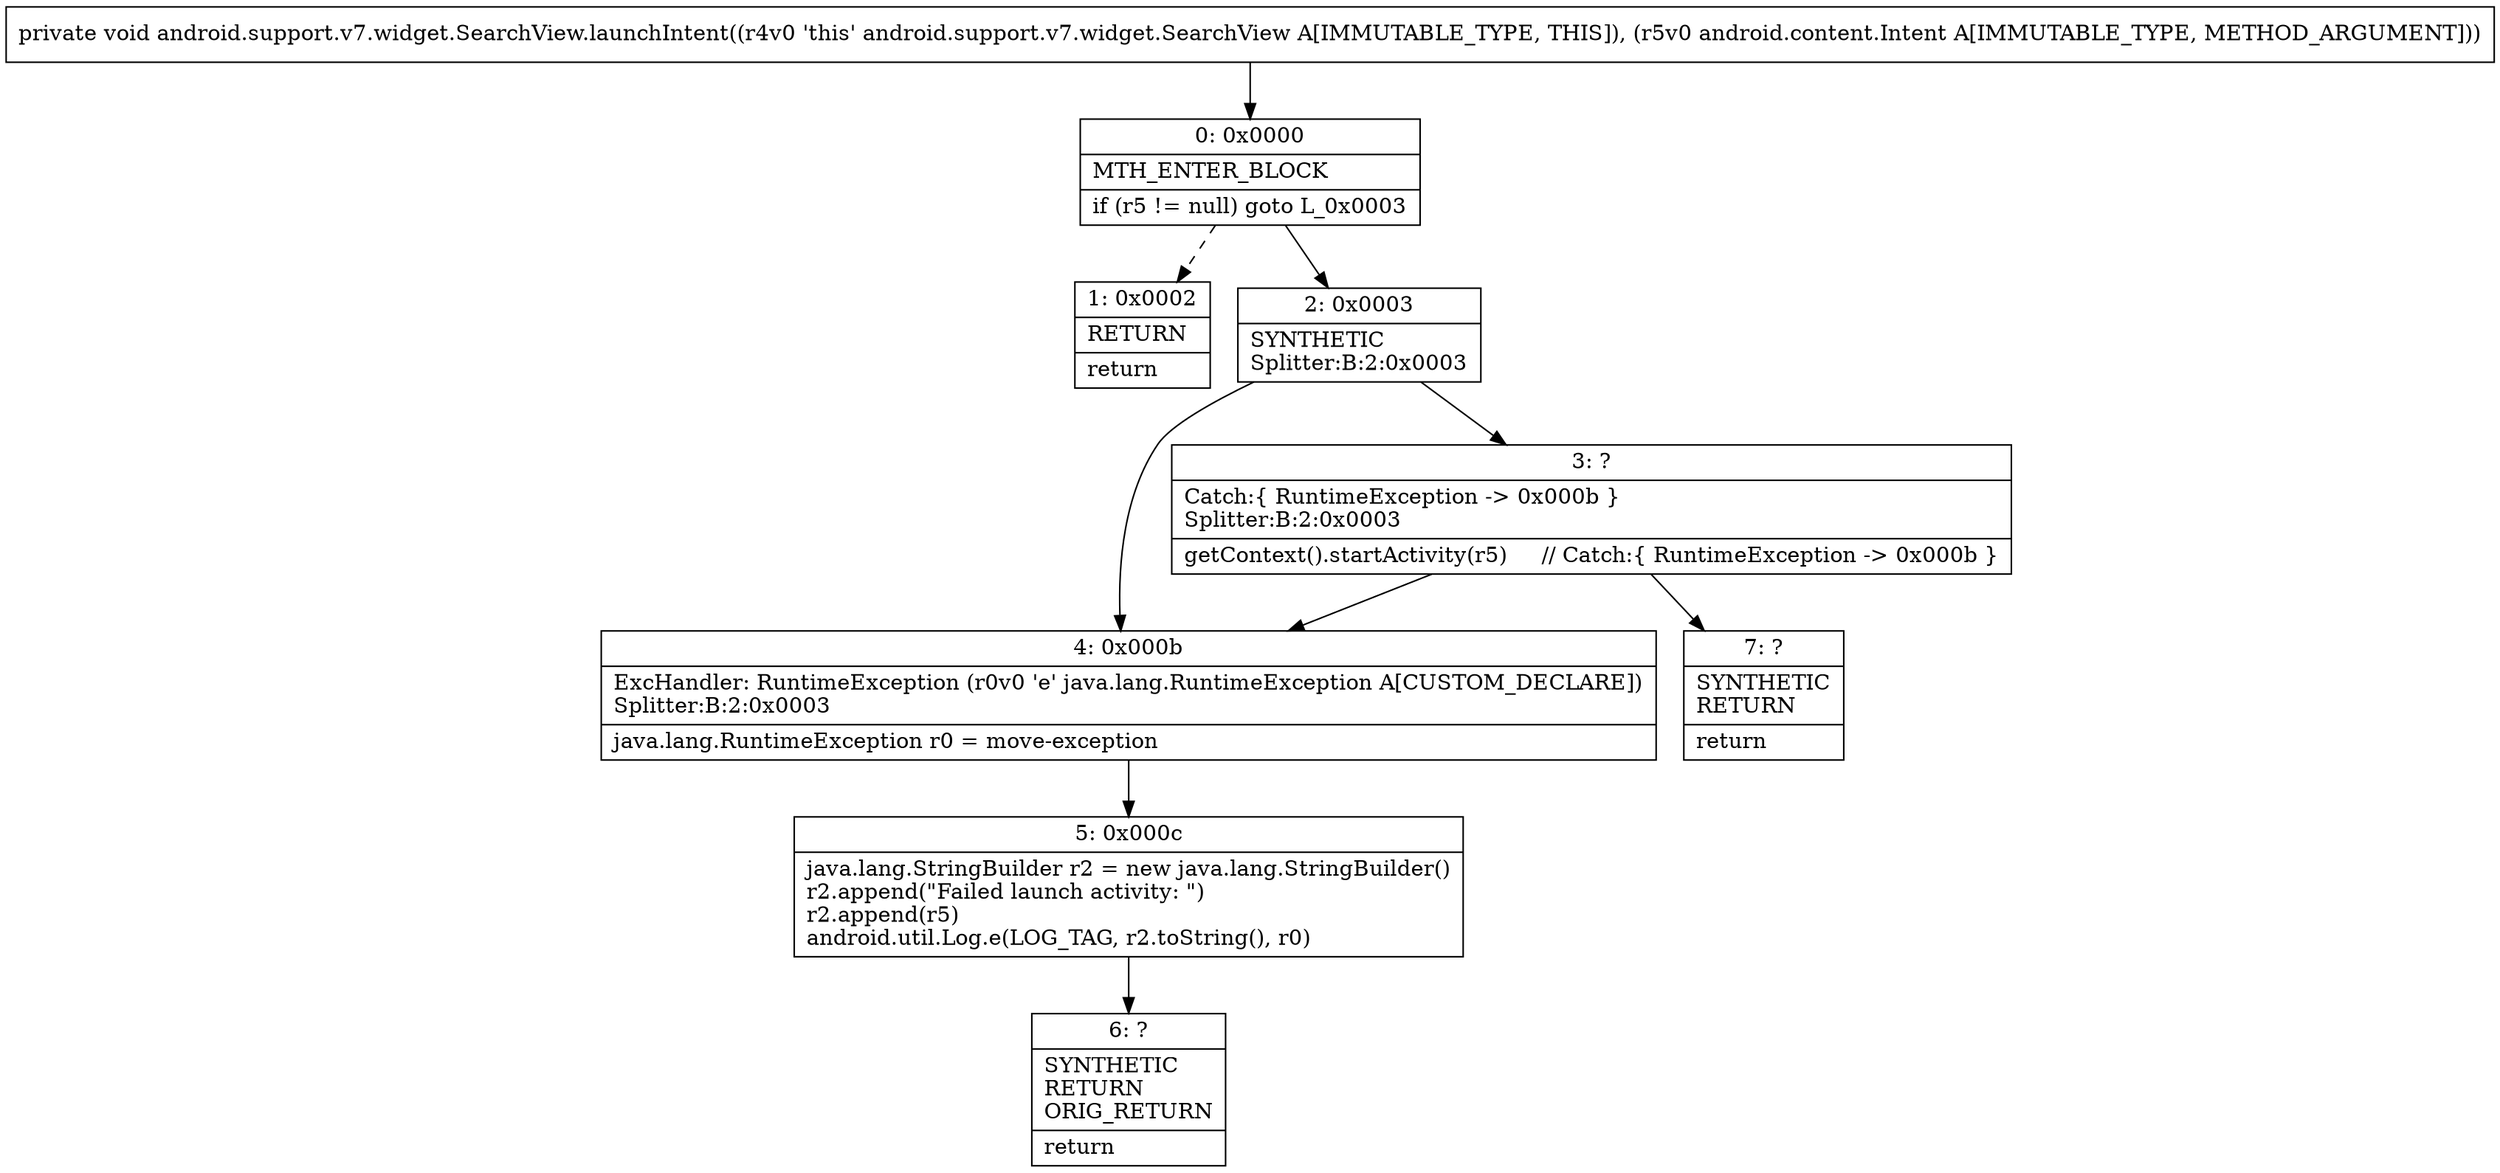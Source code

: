 digraph "CFG forandroid.support.v7.widget.SearchView.launchIntent(Landroid\/content\/Intent;)V" {
Node_0 [shape=record,label="{0\:\ 0x0000|MTH_ENTER_BLOCK\l|if (r5 != null) goto L_0x0003\l}"];
Node_1 [shape=record,label="{1\:\ 0x0002|RETURN\l|return\l}"];
Node_2 [shape=record,label="{2\:\ 0x0003|SYNTHETIC\lSplitter:B:2:0x0003\l}"];
Node_3 [shape=record,label="{3\:\ ?|Catch:\{ RuntimeException \-\> 0x000b \}\lSplitter:B:2:0x0003\l|getContext().startActivity(r5)     \/\/ Catch:\{ RuntimeException \-\> 0x000b \}\l}"];
Node_4 [shape=record,label="{4\:\ 0x000b|ExcHandler: RuntimeException (r0v0 'e' java.lang.RuntimeException A[CUSTOM_DECLARE])\lSplitter:B:2:0x0003\l|java.lang.RuntimeException r0 = move\-exception\l}"];
Node_5 [shape=record,label="{5\:\ 0x000c|java.lang.StringBuilder r2 = new java.lang.StringBuilder()\lr2.append(\"Failed launch activity: \")\lr2.append(r5)\landroid.util.Log.e(LOG_TAG, r2.toString(), r0)\l}"];
Node_6 [shape=record,label="{6\:\ ?|SYNTHETIC\lRETURN\lORIG_RETURN\l|return\l}"];
Node_7 [shape=record,label="{7\:\ ?|SYNTHETIC\lRETURN\l|return\l}"];
MethodNode[shape=record,label="{private void android.support.v7.widget.SearchView.launchIntent((r4v0 'this' android.support.v7.widget.SearchView A[IMMUTABLE_TYPE, THIS]), (r5v0 android.content.Intent A[IMMUTABLE_TYPE, METHOD_ARGUMENT])) }"];
MethodNode -> Node_0;
Node_0 -> Node_1[style=dashed];
Node_0 -> Node_2;
Node_2 -> Node_3;
Node_2 -> Node_4;
Node_3 -> Node_4;
Node_3 -> Node_7;
Node_4 -> Node_5;
Node_5 -> Node_6;
}

